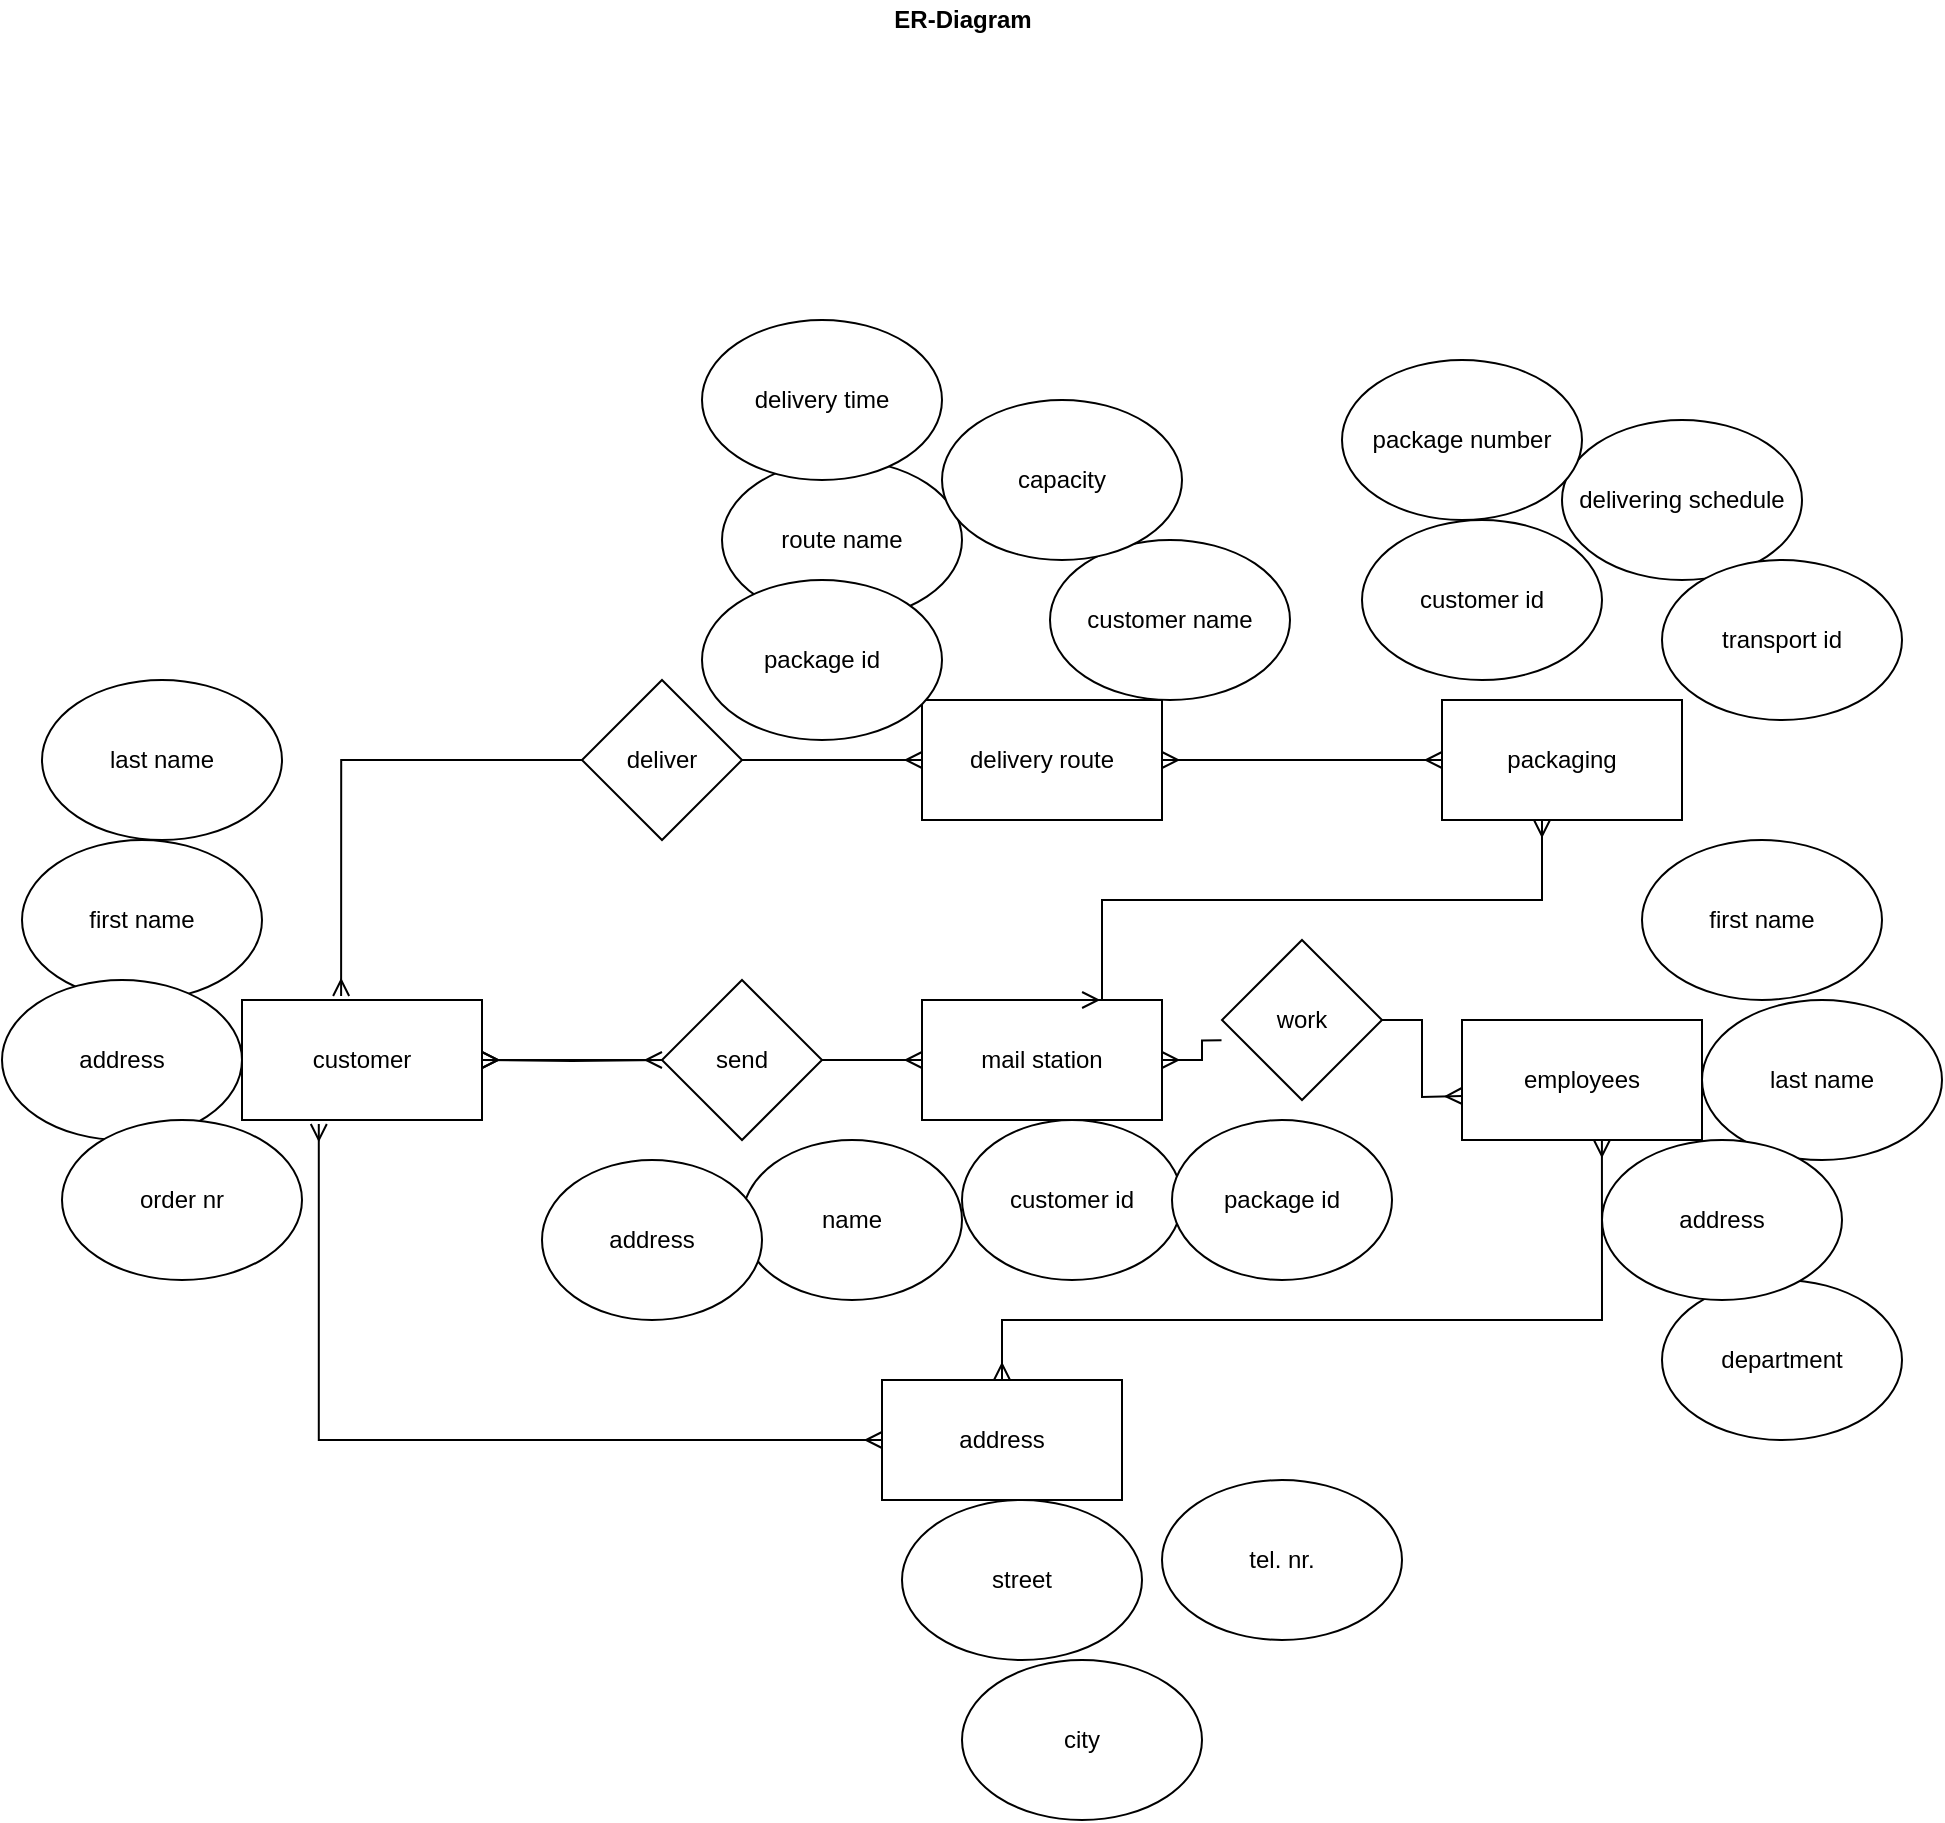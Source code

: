 <mxfile version="13.9.2" type="github" pages="3">
  <diagram id="hnk0GGWnFjxsSdoRdIvr" name="Page-1">
    <mxGraphModel dx="1865" dy="1717" grid="1" gridSize="10" guides="1" tooltips="1" connect="1" arrows="1" fold="1" page="1" pageScale="1" pageWidth="827" pageHeight="1169" math="0" shadow="0">
      <root>
        <mxCell id="0" />
        <mxCell id="1" parent="0" />
        <mxCell id="8ZY2IFjKFhMp_e0ys6mb-12" style="edgeStyle=orthogonalEdgeStyle;rounded=0;orthogonalLoop=1;jettySize=auto;html=1;startArrow=none;startFill=0;endArrow=ERmany;endFill=0;" parent="1" source="8ZY2IFjKFhMp_e0ys6mb-22" edge="1">
          <mxGeometry relative="1" as="geometry">
            <mxPoint x="620" y="-352" as="targetPoint" />
          </mxGeometry>
        </mxCell>
        <mxCell id="8ZY2IFjKFhMp_e0ys6mb-2" value="mail station" style="rounded=0;whiteSpace=wrap;html=1;" parent="1" vertex="1">
          <mxGeometry x="350" y="-400" width="120" height="60" as="geometry" />
        </mxCell>
        <mxCell id="8ZY2IFjKFhMp_e0ys6mb-15" style="edgeStyle=orthogonalEdgeStyle;rounded=0;orthogonalLoop=1;jettySize=auto;html=1;startArrow=ERmany;startFill=0;endArrow=ERmany;endFill=0;entryX=0.583;entryY=1;entryDx=0;entryDy=0;entryPerimeter=0;" parent="1" source="8ZY2IFjKFhMp_e0ys6mb-3" target="8ZY2IFjKFhMp_e0ys6mb-7" edge="1">
          <mxGeometry relative="1" as="geometry">
            <mxPoint x="680" y="-240" as="targetPoint" />
            <Array as="points">
              <mxPoint x="690" y="-240" />
            </Array>
          </mxGeometry>
        </mxCell>
        <mxCell id="8ZY2IFjKFhMp_e0ys6mb-16" style="edgeStyle=orthogonalEdgeStyle;rounded=0;orthogonalLoop=1;jettySize=auto;html=1;entryX=0.32;entryY=1.033;entryDx=0;entryDy=0;entryPerimeter=0;startArrow=ERmany;startFill=0;endArrow=ERmany;endFill=0;" parent="1" source="8ZY2IFjKFhMp_e0ys6mb-3" target="8ZY2IFjKFhMp_e0ys6mb-5" edge="1">
          <mxGeometry relative="1" as="geometry" />
        </mxCell>
        <mxCell id="8ZY2IFjKFhMp_e0ys6mb-3" value="address" style="rounded=0;whiteSpace=wrap;html=1;" parent="1" vertex="1">
          <mxGeometry x="330" y="-210" width="120" height="60" as="geometry" />
        </mxCell>
        <mxCell id="8ZY2IFjKFhMp_e0ys6mb-17" style="edgeStyle=orthogonalEdgeStyle;rounded=0;orthogonalLoop=1;jettySize=auto;html=1;entryX=1;entryY=0.5;entryDx=0;entryDy=0;startArrow=ERmany;startFill=0;endArrow=ERmany;endFill=0;" parent="1" source="8ZY2IFjKFhMp_e0ys6mb-4" target="8ZY2IFjKFhMp_e0ys6mb-6" edge="1">
          <mxGeometry relative="1" as="geometry" />
        </mxCell>
        <mxCell id="8ZY2IFjKFhMp_e0ys6mb-18" style="edgeStyle=orthogonalEdgeStyle;rounded=0;orthogonalLoop=1;jettySize=auto;html=1;startArrow=ERmany;startFill=0;endArrow=ERmany;endFill=0;entryX=0.667;entryY=0;entryDx=0;entryDy=0;entryPerimeter=0;" parent="1" source="8ZY2IFjKFhMp_e0ys6mb-4" target="8ZY2IFjKFhMp_e0ys6mb-2" edge="1">
          <mxGeometry relative="1" as="geometry">
            <mxPoint x="590" y="-410" as="targetPoint" />
            <Array as="points">
              <mxPoint x="660" y="-450" />
              <mxPoint x="440" y="-450" />
              <mxPoint x="440" y="-400" />
            </Array>
          </mxGeometry>
        </mxCell>
        <mxCell id="8ZY2IFjKFhMp_e0ys6mb-4" value="packaging" style="rounded=0;whiteSpace=wrap;html=1;" parent="1" vertex="1">
          <mxGeometry x="610" y="-550" width="120" height="60" as="geometry" />
        </mxCell>
        <mxCell id="8ZY2IFjKFhMp_e0ys6mb-9" style="edgeStyle=orthogonalEdgeStyle;rounded=0;orthogonalLoop=1;jettySize=auto;html=1;exitX=1;exitY=0.5;exitDx=0;exitDy=0;entryX=0;entryY=0.5;entryDx=0;entryDy=0;startArrow=none;startFill=0;endArrow=ERmany;endFill=0;" parent="1" source="8ZY2IFjKFhMp_e0ys6mb-19" target="8ZY2IFjKFhMp_e0ys6mb-2" edge="1">
          <mxGeometry relative="1" as="geometry" />
        </mxCell>
        <mxCell id="8ZY2IFjKFhMp_e0ys6mb-5" value="customer" style="rounded=0;whiteSpace=wrap;html=1;" parent="1" vertex="1">
          <mxGeometry x="10" y="-400" width="120" height="60" as="geometry" />
        </mxCell>
        <mxCell id="8ZY2IFjKFhMp_e0ys6mb-11" style="edgeStyle=orthogonalEdgeStyle;rounded=0;orthogonalLoop=1;jettySize=auto;html=1;entryX=0.413;entryY=-0.033;entryDx=0;entryDy=0;entryPerimeter=0;startArrow=ERmany;startFill=0;endArrow=ERmany;endFill=0;" parent="1" source="8ZY2IFjKFhMp_e0ys6mb-6" target="8ZY2IFjKFhMp_e0ys6mb-5" edge="1">
          <mxGeometry relative="1" as="geometry">
            <Array as="points">
              <mxPoint x="60" y="-520" />
            </Array>
          </mxGeometry>
        </mxCell>
        <mxCell id="8ZY2IFjKFhMp_e0ys6mb-6" value="delivery route" style="rounded=0;whiteSpace=wrap;html=1;" parent="1" vertex="1">
          <mxGeometry x="350" y="-550" width="120" height="60" as="geometry" />
        </mxCell>
        <mxCell id="8ZY2IFjKFhMp_e0ys6mb-7" value="employees" style="rounded=0;whiteSpace=wrap;html=1;" parent="1" vertex="1">
          <mxGeometry x="620" y="-390" width="120" height="60" as="geometry" />
        </mxCell>
        <mxCell id="bsbDy2MxF6c4dUeJ8BXN-24" value="" style="edgeStyle=orthogonalEdgeStyle;rounded=0;orthogonalLoop=1;jettySize=auto;html=1;startArrow=ERmany;startFill=0;endArrow=ERmany;endFill=0;" parent="1" source="8ZY2IFjKFhMp_e0ys6mb-19" target="8ZY2IFjKFhMp_e0ys6mb-5" edge="1">
          <mxGeometry relative="1" as="geometry" />
        </mxCell>
        <mxCell id="bsbDy2MxF6c4dUeJ8BXN-25" value="" style="edgeStyle=orthogonalEdgeStyle;rounded=0;orthogonalLoop=1;jettySize=auto;html=1;startFill=0;endArrow=none;endFill=0;" parent="1" target="8ZY2IFjKFhMp_e0ys6mb-5" edge="1">
          <mxGeometry relative="1" as="geometry">
            <mxPoint x="220" y="-370" as="sourcePoint" />
          </mxGeometry>
        </mxCell>
        <mxCell id="8ZY2IFjKFhMp_e0ys6mb-19" value="send" style="rhombus;whiteSpace=wrap;html=1;" parent="1" vertex="1">
          <mxGeometry x="220" y="-410" width="80" height="80" as="geometry" />
        </mxCell>
        <mxCell id="8ZY2IFjKFhMp_e0ys6mb-20" style="edgeStyle=orthogonalEdgeStyle;rounded=0;orthogonalLoop=1;jettySize=auto;html=1;exitX=1;exitY=0.5;exitDx=0;exitDy=0;entryX=0;entryY=0.5;entryDx=0;entryDy=0;startArrow=ERmany;startFill=0;endArrow=none;endFill=0;" parent="1" source="8ZY2IFjKFhMp_e0ys6mb-5" target="8ZY2IFjKFhMp_e0ys6mb-19" edge="1">
          <mxGeometry relative="1" as="geometry">
            <mxPoint x="130" y="-370" as="sourcePoint" />
            <mxPoint x="380" y="-370" as="targetPoint" />
          </mxGeometry>
        </mxCell>
        <mxCell id="8ZY2IFjKFhMp_e0ys6mb-21" value="deliver" style="rhombus;whiteSpace=wrap;html=1;" parent="1" vertex="1">
          <mxGeometry x="180" y="-560" width="80" height="80" as="geometry" />
        </mxCell>
        <mxCell id="8ZY2IFjKFhMp_e0ys6mb-22" value="work" style="rhombus;whiteSpace=wrap;html=1;" parent="1" vertex="1">
          <mxGeometry x="500" y="-430" width="80" height="80" as="geometry" />
        </mxCell>
        <mxCell id="8ZY2IFjKFhMp_e0ys6mb-23" style="edgeStyle=orthogonalEdgeStyle;rounded=0;orthogonalLoop=1;jettySize=auto;html=1;entryX=-0.003;entryY=0.627;entryDx=0;entryDy=0;entryPerimeter=0;startArrow=ERmany;startFill=0;endArrow=none;endFill=0;" parent="1" source="8ZY2IFjKFhMp_e0ys6mb-2" target="8ZY2IFjKFhMp_e0ys6mb-22" edge="1">
          <mxGeometry relative="1" as="geometry">
            <mxPoint x="470" y="-370" as="sourcePoint" />
            <mxPoint x="619.64" y="-352.38" as="targetPoint" />
          </mxGeometry>
        </mxCell>
        <mxCell id="8ZY2IFjKFhMp_e0ys6mb-24" value="route name" style="ellipse;whiteSpace=wrap;html=1;" parent="1" vertex="1">
          <mxGeometry x="250" y="-670" width="120" height="80" as="geometry" />
        </mxCell>
        <mxCell id="8ZY2IFjKFhMp_e0ys6mb-25" value="customer name" style="ellipse;whiteSpace=wrap;html=1;" parent="1" vertex="1">
          <mxGeometry x="414" y="-630" width="120" height="80" as="geometry" />
        </mxCell>
        <mxCell id="8ZY2IFjKFhMp_e0ys6mb-26" value="capacity" style="ellipse;whiteSpace=wrap;html=1;" parent="1" vertex="1">
          <mxGeometry x="360" y="-700" width="120" height="80" as="geometry" />
        </mxCell>
        <mxCell id="bsbDy2MxF6c4dUeJ8BXN-1" value="customer id" style="ellipse;whiteSpace=wrap;html=1;" parent="1" vertex="1">
          <mxGeometry x="570" y="-640" width="120" height="80" as="geometry" />
        </mxCell>
        <mxCell id="bsbDy2MxF6c4dUeJ8BXN-2" value="delivering schedule" style="ellipse;whiteSpace=wrap;html=1;" parent="1" vertex="1">
          <mxGeometry x="670" y="-690" width="120" height="80" as="geometry" />
        </mxCell>
        <mxCell id="bsbDy2MxF6c4dUeJ8BXN-3" value="package number" style="ellipse;whiteSpace=wrap;html=1;" parent="1" vertex="1">
          <mxGeometry x="560" y="-720" width="120" height="80" as="geometry" />
        </mxCell>
        <mxCell id="bsbDy2MxF6c4dUeJ8BXN-4" value="street" style="ellipse;whiteSpace=wrap;html=1;" parent="1" vertex="1">
          <mxGeometry x="340" y="-150" width="120" height="80" as="geometry" />
        </mxCell>
        <mxCell id="bsbDy2MxF6c4dUeJ8BXN-7" value="city" style="ellipse;whiteSpace=wrap;html=1;" parent="1" vertex="1">
          <mxGeometry x="370" y="-70" width="120" height="80" as="geometry" />
        </mxCell>
        <mxCell id="bsbDy2MxF6c4dUeJ8BXN-8" value="tel. nr." style="ellipse;whiteSpace=wrap;html=1;" parent="1" vertex="1">
          <mxGeometry x="470" y="-160" width="120" height="80" as="geometry" />
        </mxCell>
        <mxCell id="bsbDy2MxF6c4dUeJ8BXN-9" value="first name" style="ellipse;whiteSpace=wrap;html=1;" parent="1" vertex="1">
          <mxGeometry x="-100" y="-480" width="120" height="80" as="geometry" />
        </mxCell>
        <mxCell id="bsbDy2MxF6c4dUeJ8BXN-10" value="address" style="ellipse;whiteSpace=wrap;html=1;" parent="1" vertex="1">
          <mxGeometry x="-110" y="-410" width="120" height="80" as="geometry" />
        </mxCell>
        <mxCell id="bsbDy2MxF6c4dUeJ8BXN-11" value="order nr" style="ellipse;whiteSpace=wrap;html=1;" parent="1" vertex="1">
          <mxGeometry x="-80" y="-340" width="120" height="80" as="geometry" />
        </mxCell>
        <mxCell id="bsbDy2MxF6c4dUeJ8BXN-12" value="first name" style="ellipse;whiteSpace=wrap;html=1;" parent="1" vertex="1">
          <mxGeometry x="710" y="-480" width="120" height="80" as="geometry" />
        </mxCell>
        <mxCell id="bsbDy2MxF6c4dUeJ8BXN-13" value="last name" style="ellipse;whiteSpace=wrap;html=1;" parent="1" vertex="1">
          <mxGeometry x="740" y="-400" width="120" height="80" as="geometry" />
        </mxCell>
        <mxCell id="bsbDy2MxF6c4dUeJ8BXN-14" value="department" style="ellipse;whiteSpace=wrap;html=1;" parent="1" vertex="1">
          <mxGeometry x="720" y="-260" width="120" height="80" as="geometry" />
        </mxCell>
        <mxCell id="bsbDy2MxF6c4dUeJ8BXN-15" value="address" style="ellipse;whiteSpace=wrap;html=1;" parent="1" vertex="1">
          <mxGeometry x="690" y="-330" width="120" height="80" as="geometry" />
        </mxCell>
        <mxCell id="bsbDy2MxF6c4dUeJ8BXN-16" value="name" style="ellipse;whiteSpace=wrap;html=1;" parent="1" vertex="1">
          <mxGeometry x="260" y="-330" width="110" height="80" as="geometry" />
        </mxCell>
        <mxCell id="bsbDy2MxF6c4dUeJ8BXN-17" value="address" style="ellipse;whiteSpace=wrap;html=1;" parent="1" vertex="1">
          <mxGeometry x="160" y="-320" width="110" height="80" as="geometry" />
        </mxCell>
        <mxCell id="bsbDy2MxF6c4dUeJ8BXN-18" value="customer id" style="ellipse;whiteSpace=wrap;html=1;" parent="1" vertex="1">
          <mxGeometry x="370" y="-340" width="110" height="80" as="geometry" />
        </mxCell>
        <mxCell id="bsbDy2MxF6c4dUeJ8BXN-19" value="package id" style="ellipse;whiteSpace=wrap;html=1;" parent="1" vertex="1">
          <mxGeometry x="475" y="-340" width="110" height="80" as="geometry" />
        </mxCell>
        <mxCell id="bsbDy2MxF6c4dUeJ8BXN-20" value="package id" style="ellipse;whiteSpace=wrap;html=1;" parent="1" vertex="1">
          <mxGeometry x="240" y="-610" width="120" height="80" as="geometry" />
        </mxCell>
        <mxCell id="bsbDy2MxF6c4dUeJ8BXN-21" value="delivery time" style="ellipse;whiteSpace=wrap;html=1;" parent="1" vertex="1">
          <mxGeometry x="240" y="-740" width="120" height="80" as="geometry" />
        </mxCell>
        <mxCell id="bsbDy2MxF6c4dUeJ8BXN-22" value="last name" style="ellipse;whiteSpace=wrap;html=1;" parent="1" vertex="1">
          <mxGeometry x="-90" y="-560" width="120" height="80" as="geometry" />
        </mxCell>
        <mxCell id="bsbDy2MxF6c4dUeJ8BXN-23" value="transport id" style="ellipse;whiteSpace=wrap;html=1;" parent="1" vertex="1">
          <mxGeometry x="720" y="-620" width="120" height="80" as="geometry" />
        </mxCell>
        <mxCell id="by-STR8Zz70z8fE5X3gj-1" value="&lt;b&gt;ER-Diagram&lt;/b&gt;" style="text;html=1;align=center;verticalAlign=middle;resizable=0;points=[];autosize=1;" parent="1" vertex="1">
          <mxGeometry x="330" y="-900" width="80" height="20" as="geometry" />
        </mxCell>
      </root>
    </mxGraphModel>
  </diagram>
  <diagram id="Oa4SpMIAOaJcCR6CmX-8" name="Page-2">
    <mxGraphModel dx="1038" dy="548" grid="1" gridSize="10" guides="1" tooltips="1" connect="1" arrows="1" fold="1" page="1" pageScale="1" pageWidth="827" pageHeight="1169" math="0" shadow="0">
      <root>
        <mxCell id="JO5ajSMM-dHssCaJp00G-0" />
        <mxCell id="JO5ajSMM-dHssCaJp00G-1" parent="JO5ajSMM-dHssCaJp00G-0" />
        <mxCell id="dTjT5EwLh-puFRtbz3j6-0" value="Delivering Route" style="swimlane;fontStyle=1;align=center;verticalAlign=top;childLayout=stackLayout;horizontal=1;startSize=26;horizontalStack=0;resizeParent=1;resizeParentMax=0;resizeLast=0;collapsible=1;marginBottom=0;" parent="JO5ajSMM-dHssCaJp00G-1" vertex="1">
          <mxGeometry x="150" y="90" width="160" height="168" as="geometry" />
        </mxCell>
        <mxCell id="dTjT5EwLh-puFRtbz3j6-1" value="+ delivering route_id" style="text;strokeColor=none;fillColor=none;align=left;verticalAlign=top;spacingLeft=4;spacingRight=4;overflow=hidden;rotatable=0;points=[[0,0.5],[1,0.5]];portConstraint=eastwest;" parent="dTjT5EwLh-puFRtbz3j6-0" vertex="1">
          <mxGeometry y="26" width="160" height="26" as="geometry" />
        </mxCell>
        <mxCell id="dTjT5EwLh-puFRtbz3j6-2" value="" style="line;strokeWidth=1;fillColor=none;align=left;verticalAlign=middle;spacingTop=-1;spacingLeft=3;spacingRight=3;rotatable=0;labelPosition=right;points=[];portConstraint=eastwest;" parent="dTjT5EwLh-puFRtbz3j6-0" vertex="1">
          <mxGeometry y="52" width="160" height="8" as="geometry" />
        </mxCell>
        <mxCell id="dTjT5EwLh-puFRtbz3j6-3" value="+ fk_package_id" style="text;strokeColor=none;fillColor=none;align=left;verticalAlign=top;spacingLeft=4;spacingRight=4;overflow=hidden;rotatable=0;points=[[0,0.5],[1,0.5]];portConstraint=eastwest;" parent="dTjT5EwLh-puFRtbz3j6-0" vertex="1">
          <mxGeometry y="60" width="160" height="30" as="geometry" />
        </mxCell>
        <mxCell id="V1bVW4BX6zocVQ5-wDzy-0" value="+ route name" style="text;strokeColor=none;fillColor=none;align=left;verticalAlign=top;spacingLeft=4;spacingRight=4;overflow=hidden;rotatable=0;points=[[0,0.5],[1,0.5]];portConstraint=eastwest;" vertex="1" parent="dTjT5EwLh-puFRtbz3j6-0">
          <mxGeometry y="90" width="160" height="26" as="geometry" />
        </mxCell>
        <mxCell id="V1bVW4BX6zocVQ5-wDzy-1" value="+ capacity" style="text;strokeColor=none;fillColor=none;align=left;verticalAlign=top;spacingLeft=4;spacingRight=4;overflow=hidden;rotatable=0;points=[[0,0.5],[1,0.5]];portConstraint=eastwest;" vertex="1" parent="dTjT5EwLh-puFRtbz3j6-0">
          <mxGeometry y="116" width="160" height="26" as="geometry" />
        </mxCell>
        <mxCell id="bMnSO-3EK2dQn2kBs7W8-0" value="+fk_customer_id" style="text;strokeColor=none;fillColor=none;align=left;verticalAlign=top;spacingLeft=4;spacingRight=4;overflow=hidden;rotatable=0;points=[[0,0.5],[1,0.5]];portConstraint=eastwest;" vertex="1" parent="dTjT5EwLh-puFRtbz3j6-0">
          <mxGeometry y="142" width="160" height="26" as="geometry" />
        </mxCell>
        <mxCell id="dTjT5EwLh-puFRtbz3j6-4" value="Emplyees" style="swimlane;fontStyle=1;align=center;verticalAlign=top;childLayout=stackLayout;horizontal=1;startSize=26;horizontalStack=0;resizeParent=1;resizeParentMax=0;resizeLast=0;collapsible=1;marginBottom=0;" parent="JO5ajSMM-dHssCaJp00G-1" vertex="1">
          <mxGeometry x="620" y="380" width="160" height="164" as="geometry" />
        </mxCell>
        <mxCell id="dTjT5EwLh-puFRtbz3j6-5" value="+ employee_id" style="text;strokeColor=none;fillColor=none;align=left;verticalAlign=top;spacingLeft=4;spacingRight=4;overflow=hidden;rotatable=0;points=[[0,0.5],[1,0.5]];portConstraint=eastwest;" parent="dTjT5EwLh-puFRtbz3j6-4" vertex="1">
          <mxGeometry y="26" width="160" height="26" as="geometry" />
        </mxCell>
        <mxCell id="dTjT5EwLh-puFRtbz3j6-6" value="" style="line;strokeWidth=1;fillColor=none;align=left;verticalAlign=middle;spacingTop=-1;spacingLeft=3;spacingRight=3;rotatable=0;labelPosition=right;points=[];portConstraint=eastwest;" parent="dTjT5EwLh-puFRtbz3j6-4" vertex="1">
          <mxGeometry y="52" width="160" height="8" as="geometry" />
        </mxCell>
        <mxCell id="dTjT5EwLh-puFRtbz3j6-7" value="+ first name" style="text;strokeColor=none;fillColor=none;align=left;verticalAlign=top;spacingLeft=4;spacingRight=4;overflow=hidden;rotatable=0;points=[[0,0.5],[1,0.5]];portConstraint=eastwest;" parent="dTjT5EwLh-puFRtbz3j6-4" vertex="1">
          <mxGeometry y="60" width="160" height="26" as="geometry" />
        </mxCell>
        <mxCell id="_HQiAtw4bZrdColBVZfd-0" value="+ last name" style="text;strokeColor=none;fillColor=none;align=left;verticalAlign=top;spacingLeft=4;spacingRight=4;overflow=hidden;rotatable=0;points=[[0,0.5],[1,0.5]];portConstraint=eastwest;" vertex="1" parent="dTjT5EwLh-puFRtbz3j6-4">
          <mxGeometry y="86" width="160" height="26" as="geometry" />
        </mxCell>
        <mxCell id="_HQiAtw4bZrdColBVZfd-1" value="+ address" style="text;strokeColor=none;fillColor=none;align=left;verticalAlign=top;spacingLeft=4;spacingRight=4;overflow=hidden;rotatable=0;points=[[0,0.5],[1,0.5]];portConstraint=eastwest;" vertex="1" parent="dTjT5EwLh-puFRtbz3j6-4">
          <mxGeometry y="112" width="160" height="26" as="geometry" />
        </mxCell>
        <mxCell id="_HQiAtw4bZrdColBVZfd-2" value="+ department" style="text;strokeColor=none;fillColor=none;align=left;verticalAlign=top;spacingLeft=4;spacingRight=4;overflow=hidden;rotatable=0;points=[[0,0.5],[1,0.5]];portConstraint=eastwest;" vertex="1" parent="dTjT5EwLh-puFRtbz3j6-4">
          <mxGeometry y="138" width="160" height="26" as="geometry" />
        </mxCell>
        <mxCell id="dTjT5EwLh-puFRtbz3j6-8" value="Mail Station" style="swimlane;fontStyle=1;align=center;verticalAlign=top;childLayout=stackLayout;horizontal=1;startSize=26;horizontalStack=0;resizeParent=1;resizeParentMax=0;resizeLast=0;collapsible=1;marginBottom=0;" parent="JO5ajSMM-dHssCaJp00G-1" vertex="1">
          <mxGeometry x="320" y="220" width="160" height="138" as="geometry" />
        </mxCell>
        <mxCell id="dTjT5EwLh-puFRtbz3j6-9" value="+ mail station_id" style="text;strokeColor=none;fillColor=none;align=left;verticalAlign=top;spacingLeft=4;spacingRight=4;overflow=hidden;rotatable=0;points=[[0,0.5],[1,0.5]];portConstraint=eastwest;" parent="dTjT5EwLh-puFRtbz3j6-8" vertex="1">
          <mxGeometry y="26" width="160" height="26" as="geometry" />
        </mxCell>
        <mxCell id="dTjT5EwLh-puFRtbz3j6-10" value="" style="line;strokeWidth=1;fillColor=none;align=left;verticalAlign=middle;spacingTop=-1;spacingLeft=3;spacingRight=3;rotatable=0;labelPosition=right;points=[];portConstraint=eastwest;" parent="dTjT5EwLh-puFRtbz3j6-8" vertex="1">
          <mxGeometry y="52" width="160" height="8" as="geometry" />
        </mxCell>
        <mxCell id="dTjT5EwLh-puFRtbz3j6-11" value="+ fk_address" style="text;strokeColor=none;fillColor=none;align=left;verticalAlign=top;spacingLeft=4;spacingRight=4;overflow=hidden;rotatable=0;points=[[0,0.5],[1,0.5]];portConstraint=eastwest;" parent="dTjT5EwLh-puFRtbz3j6-8" vertex="1">
          <mxGeometry y="60" width="160" height="26" as="geometry" />
        </mxCell>
        <mxCell id="cE_CaxFiZiadnvDJP7Hq-10" value="+ fk_customer_id" style="text;align=left;verticalAlign=top;spacingLeft=4;spacingRight=4;overflow=hidden;rotatable=0;points=[[0,0.5],[1,0.5]];portConstraint=eastwest;" vertex="1" parent="dTjT5EwLh-puFRtbz3j6-8">
          <mxGeometry y="86" width="160" height="26" as="geometry" />
        </mxCell>
        <mxCell id="o8d5DoNJli5vKTTFLMnQ-0" value="+ fk_package__id" style="text;align=left;verticalAlign=top;spacingLeft=4;spacingRight=4;overflow=hidden;rotatable=0;points=[[0,0.5],[1,0.5]];portConstraint=eastwest;" vertex="1" parent="dTjT5EwLh-puFRtbz3j6-8">
          <mxGeometry y="112" width="160" height="26" as="geometry" />
        </mxCell>
        <mxCell id="dTjT5EwLh-puFRtbz3j6-12" value="Customer" style="swimlane;fontStyle=1;align=center;verticalAlign=top;childLayout=stackLayout;horizontal=1;startSize=26;horizontalStack=0;resizeParent=1;resizeParentMax=0;resizeLast=0;collapsible=1;marginBottom=0;" parent="JO5ajSMM-dHssCaJp00G-1" vertex="1">
          <mxGeometry x="20" y="280" width="160" height="180" as="geometry" />
        </mxCell>
        <mxCell id="dTjT5EwLh-puFRtbz3j6-13" value="+customer_id" style="text;strokeColor=none;fillColor=none;align=left;verticalAlign=top;spacingLeft=4;spacingRight=4;overflow=hidden;rotatable=0;points=[[0,0.5],[1,0.5]];portConstraint=eastwest;" parent="dTjT5EwLh-puFRtbz3j6-12" vertex="1">
          <mxGeometry y="26" width="160" height="26" as="geometry" />
        </mxCell>
        <mxCell id="dTjT5EwLh-puFRtbz3j6-14" value="" style="line;strokeWidth=1;fillColor=none;align=left;verticalAlign=middle;spacingTop=-1;spacingLeft=3;spacingRight=3;rotatable=0;labelPosition=right;points=[];portConstraint=eastwest;" parent="dTjT5EwLh-puFRtbz3j6-12" vertex="1">
          <mxGeometry y="52" width="160" height="8" as="geometry" />
        </mxCell>
        <mxCell id="cE_CaxFiZiadnvDJP7Hq-11" value="+ first name" style="text;strokeColor=none;fillColor=none;align=left;verticalAlign=top;spacingLeft=4;spacingRight=4;overflow=hidden;rotatable=0;points=[[0,0.5],[1,0.5]];portConstraint=eastwest;" vertex="1" parent="dTjT5EwLh-puFRtbz3j6-12">
          <mxGeometry y="60" width="160" height="30" as="geometry" />
        </mxCell>
        <mxCell id="cE_CaxFiZiadnvDJP7Hq-12" value="+ last name" style="text;strokeColor=none;fillColor=none;align=left;verticalAlign=top;spacingLeft=4;spacingRight=4;overflow=hidden;rotatable=0;points=[[0,0.5],[1,0.5]];portConstraint=eastwest;" vertex="1" parent="dTjT5EwLh-puFRtbz3j6-12">
          <mxGeometry y="90" width="160" height="30" as="geometry" />
        </mxCell>
        <mxCell id="cE_CaxFiZiadnvDJP7Hq-13" value="+ fk_address" style="text;strokeColor=none;fillColor=none;align=left;verticalAlign=top;spacingLeft=4;spacingRight=4;overflow=hidden;rotatable=0;points=[[0,0.5],[1,0.5]];portConstraint=eastwest;" vertex="1" parent="dTjT5EwLh-puFRtbz3j6-12">
          <mxGeometry y="120" width="160" height="30" as="geometry" />
        </mxCell>
        <mxCell id="noj-ZBapnDG1__Cq-duX-0" value="+ order nr" style="text;strokeColor=none;fillColor=none;align=left;verticalAlign=top;spacingLeft=4;spacingRight=4;overflow=hidden;rotatable=0;points=[[0,0.5],[1,0.5]];portConstraint=eastwest;" vertex="1" parent="dTjT5EwLh-puFRtbz3j6-12">
          <mxGeometry y="150" width="160" height="30" as="geometry" />
        </mxCell>
        <mxCell id="dTjT5EwLh-puFRtbz3j6-16" value="Address" style="swimlane;fontStyle=1;align=center;verticalAlign=top;childLayout=stackLayout;horizontal=1;startSize=26;horizontalStack=0;resizeParent=1;resizeParentMax=0;resizeLast=0;collapsible=1;marginBottom=0;" parent="JO5ajSMM-dHssCaJp00G-1" vertex="1">
          <mxGeometry x="320" y="410" width="160" height="138" as="geometry" />
        </mxCell>
        <mxCell id="dTjT5EwLh-puFRtbz3j6-17" value="+ address_id" style="text;strokeColor=none;fillColor=none;align=left;verticalAlign=top;spacingLeft=4;spacingRight=4;overflow=hidden;rotatable=0;points=[[0,0.5],[1,0.5]];portConstraint=eastwest;" parent="dTjT5EwLh-puFRtbz3j6-16" vertex="1">
          <mxGeometry y="26" width="160" height="26" as="geometry" />
        </mxCell>
        <mxCell id="dTjT5EwLh-puFRtbz3j6-18" value="" style="line;strokeWidth=1;fillColor=none;align=left;verticalAlign=middle;spacingTop=-1;spacingLeft=3;spacingRight=3;rotatable=0;labelPosition=right;points=[];portConstraint=eastwest;" parent="dTjT5EwLh-puFRtbz3j6-16" vertex="1">
          <mxGeometry y="52" width="160" height="8" as="geometry" />
        </mxCell>
        <mxCell id="dTjT5EwLh-puFRtbz3j6-19" value="+ street" style="text;strokeColor=none;fillColor=none;align=left;verticalAlign=top;spacingLeft=4;spacingRight=4;overflow=hidden;rotatable=0;points=[[0,0.5],[1,0.5]];portConstraint=eastwest;" parent="dTjT5EwLh-puFRtbz3j6-16" vertex="1">
          <mxGeometry y="60" width="160" height="26" as="geometry" />
        </mxCell>
        <mxCell id="noj-ZBapnDG1__Cq-duX-1" value="+ city" style="text;strokeColor=none;fillColor=none;align=left;verticalAlign=top;spacingLeft=4;spacingRight=4;overflow=hidden;rotatable=0;points=[[0,0.5],[1,0.5]];portConstraint=eastwest;" vertex="1" parent="dTjT5EwLh-puFRtbz3j6-16">
          <mxGeometry y="86" width="160" height="26" as="geometry" />
        </mxCell>
        <mxCell id="noj-ZBapnDG1__Cq-duX-2" value="+ tel.nr" style="text;strokeColor=none;fillColor=none;align=left;verticalAlign=top;spacingLeft=4;spacingRight=4;overflow=hidden;rotatable=0;points=[[0,0.5],[1,0.5]];portConstraint=eastwest;" vertex="1" parent="dTjT5EwLh-puFRtbz3j6-16">
          <mxGeometry y="112" width="160" height="26" as="geometry" />
        </mxCell>
        <mxCell id="dTjT5EwLh-puFRtbz3j6-20" value="Package" style="swimlane;fontStyle=1;align=center;verticalAlign=top;childLayout=stackLayout;horizontal=1;startSize=26;horizontalStack=0;resizeParent=1;resizeParentMax=0;resizeLast=0;collapsible=1;marginBottom=0;" parent="JO5ajSMM-dHssCaJp00G-1" vertex="1">
          <mxGeometry x="630" y="90" width="160" height="164" as="geometry" />
        </mxCell>
        <mxCell id="dTjT5EwLh-puFRtbz3j6-21" value="+ package_id" style="text;strokeColor=none;fillColor=none;align=left;verticalAlign=top;spacingLeft=4;spacingRight=4;overflow=hidden;rotatable=0;points=[[0,0.5],[1,0.5]];portConstraint=eastwest;" parent="dTjT5EwLh-puFRtbz3j6-20" vertex="1">
          <mxGeometry y="26" width="160" height="26" as="geometry" />
        </mxCell>
        <mxCell id="dTjT5EwLh-puFRtbz3j6-22" value="" style="line;strokeWidth=1;fillColor=none;align=left;verticalAlign=middle;spacingTop=-1;spacingLeft=3;spacingRight=3;rotatable=0;labelPosition=right;points=[];portConstraint=eastwest;" parent="dTjT5EwLh-puFRtbz3j6-20" vertex="1">
          <mxGeometry y="52" width="160" height="8" as="geometry" />
        </mxCell>
        <mxCell id="dTjT5EwLh-puFRtbz3j6-23" value="+ delivering schedule" style="text;strokeColor=none;fillColor=none;align=left;verticalAlign=top;spacingLeft=4;spacingRight=4;overflow=hidden;rotatable=0;points=[[0,0.5],[1,0.5]];portConstraint=eastwest;" parent="dTjT5EwLh-puFRtbz3j6-20" vertex="1">
          <mxGeometry y="60" width="160" height="26" as="geometry" />
        </mxCell>
        <mxCell id="1p9i1ewbr0590ArV8Eti-0" value="+ customer_id" style="text;strokeColor=none;fillColor=none;align=left;verticalAlign=top;spacingLeft=4;spacingRight=4;overflow=hidden;rotatable=0;points=[[0,0.5],[1,0.5]];portConstraint=eastwest;" vertex="1" parent="dTjT5EwLh-puFRtbz3j6-20">
          <mxGeometry y="86" width="160" height="26" as="geometry" />
        </mxCell>
        <mxCell id="1p9i1ewbr0590ArV8Eti-1" value="+ method(type): type" style="text;strokeColor=none;fillColor=none;align=left;verticalAlign=top;spacingLeft=4;spacingRight=4;overflow=hidden;rotatable=0;points=[[0,0.5],[1,0.5]];portConstraint=eastwest;" vertex="1" parent="dTjT5EwLh-puFRtbz3j6-20">
          <mxGeometry y="112" width="160" height="26" as="geometry" />
        </mxCell>
        <mxCell id="Yk7roJaId9ygR1UFBBuD-0" value="+ fk_mail station_id" style="text;strokeColor=none;fillColor=none;align=left;verticalAlign=top;spacingLeft=4;spacingRight=4;overflow=hidden;rotatable=0;points=[[0,0.5],[1,0.5]];portConstraint=eastwest;" vertex="1" parent="dTjT5EwLh-puFRtbz3j6-20">
          <mxGeometry y="138" width="160" height="26" as="geometry" />
        </mxCell>
        <mxCell id="G6izfFBVWHGUECnGd3fe-0" value="&lt;b&gt;Class Diagram&lt;/b&gt;" style="text;html=1;align=center;verticalAlign=middle;resizable=0;points=[];autosize=1;" vertex="1" parent="JO5ajSMM-dHssCaJp00G-1">
          <mxGeometry x="360" y="30" width="100" height="20" as="geometry" />
        </mxCell>
      </root>
    </mxGraphModel>
  </diagram>
  <diagram id="9BDImDQejYHgkIHmsRg5" name="Page-3">
    <mxGraphModel dx="1038" dy="548" grid="1" gridSize="10" guides="1" tooltips="1" connect="1" arrows="1" fold="1" page="1" pageScale="1" pageWidth="827" pageHeight="1169" math="0" shadow="0">
      <root>
        <mxCell id="fS5O7LezyGkhe76QsvaD-0" />
        <mxCell id="fS5O7LezyGkhe76QsvaD-1" parent="fS5O7LezyGkhe76QsvaD-0" />
        <mxCell id="F3nd0EKoZzZpbIEqMixR-0" value="Delivering Route" style="swimlane;fontStyle=1;align=center;verticalAlign=top;childLayout=stackLayout;horizontal=1;startSize=26;horizontalStack=0;resizeParent=1;resizeParentMax=0;resizeLast=0;collapsible=1;marginBottom=0;" vertex="1" parent="fS5O7LezyGkhe76QsvaD-1">
          <mxGeometry x="560" y="180" width="160" height="168" as="geometry" />
        </mxCell>
        <mxCell id="F3nd0EKoZzZpbIEqMixR-1" value="+ delivering route_id" style="text;strokeColor=none;fillColor=none;align=left;verticalAlign=top;spacingLeft=4;spacingRight=4;overflow=hidden;rotatable=0;points=[[0,0.5],[1,0.5]];portConstraint=eastwest;" vertex="1" parent="F3nd0EKoZzZpbIEqMixR-0">
          <mxGeometry y="26" width="160" height="26" as="geometry" />
        </mxCell>
        <mxCell id="F3nd0EKoZzZpbIEqMixR-2" value="" style="line;strokeWidth=1;fillColor=none;align=left;verticalAlign=middle;spacingTop=-1;spacingLeft=3;spacingRight=3;rotatable=0;labelPosition=right;points=[];portConstraint=eastwest;" vertex="1" parent="F3nd0EKoZzZpbIEqMixR-0">
          <mxGeometry y="52" width="160" height="8" as="geometry" />
        </mxCell>
        <mxCell id="F3nd0EKoZzZpbIEqMixR-3" value="+ fk_package_id" style="text;strokeColor=none;fillColor=none;align=left;verticalAlign=top;spacingLeft=4;spacingRight=4;overflow=hidden;rotatable=0;points=[[0,0.5],[1,0.5]];portConstraint=eastwest;" vertex="1" parent="F3nd0EKoZzZpbIEqMixR-0">
          <mxGeometry y="60" width="160" height="30" as="geometry" />
        </mxCell>
        <mxCell id="F3nd0EKoZzZpbIEqMixR-4" value="+ route name" style="text;strokeColor=none;fillColor=none;align=left;verticalAlign=top;spacingLeft=4;spacingRight=4;overflow=hidden;rotatable=0;points=[[0,0.5],[1,0.5]];portConstraint=eastwest;" vertex="1" parent="F3nd0EKoZzZpbIEqMixR-0">
          <mxGeometry y="90" width="160" height="26" as="geometry" />
        </mxCell>
        <mxCell id="F3nd0EKoZzZpbIEqMixR-5" value="+ capacity" style="text;strokeColor=none;fillColor=none;align=left;verticalAlign=top;spacingLeft=4;spacingRight=4;overflow=hidden;rotatable=0;points=[[0,0.5],[1,0.5]];portConstraint=eastwest;" vertex="1" parent="F3nd0EKoZzZpbIEqMixR-0">
          <mxGeometry y="116" width="160" height="26" as="geometry" />
        </mxCell>
        <mxCell id="F3nd0EKoZzZpbIEqMixR-6" value="+fk_customer_id" style="text;strokeColor=none;fillColor=none;align=left;verticalAlign=top;spacingLeft=4;spacingRight=4;overflow=hidden;rotatable=0;points=[[0,0.5],[1,0.5]];portConstraint=eastwest;" vertex="1" parent="F3nd0EKoZzZpbIEqMixR-0">
          <mxGeometry y="142" width="160" height="26" as="geometry" />
        </mxCell>
        <mxCell id="F3nd0EKoZzZpbIEqMixR-41" style="edgeStyle=orthogonalEdgeStyle;rounded=0;orthogonalLoop=1;jettySize=auto;html=1;entryX=1;entryY=0.846;entryDx=0;entryDy=0;entryPerimeter=0;startArrow=none;startFill=0;endArrow=none;endFill=0;" edge="1" parent="fS5O7LezyGkhe76QsvaD-1" source="F3nd0EKoZzZpbIEqMixR-7" target="F3nd0EKoZzZpbIEqMixR-30">
          <mxGeometry relative="1" as="geometry" />
        </mxCell>
        <mxCell id="F3nd0EKoZzZpbIEqMixR-47" style="edgeStyle=orthogonalEdgeStyle;rounded=0;orthogonalLoop=1;jettySize=auto;html=1;entryX=1.003;entryY=-0.115;entryDx=0;entryDy=0;entryPerimeter=0;startFill=0;endArrow=none;endFill=0;" edge="1" parent="fS5O7LezyGkhe76QsvaD-1" source="F3nd0EKoZzZpbIEqMixR-7" target="F3nd0EKoZzZpbIEqMixR-18">
          <mxGeometry relative="1" as="geometry" />
        </mxCell>
        <mxCell id="F3nd0EKoZzZpbIEqMixR-7" value="Emplyees" style="swimlane;fontStyle=1;align=center;verticalAlign=top;childLayout=stackLayout;horizontal=1;startSize=26;horizontalStack=0;resizeParent=1;resizeParentMax=0;resizeLast=0;collapsible=1;marginBottom=0;" vertex="1" parent="fS5O7LezyGkhe76QsvaD-1">
          <mxGeometry x="1020" y="550" width="160" height="164" as="geometry" />
        </mxCell>
        <mxCell id="F3nd0EKoZzZpbIEqMixR-8" value="+ employee_id" style="text;strokeColor=none;fillColor=none;align=left;verticalAlign=top;spacingLeft=4;spacingRight=4;overflow=hidden;rotatable=0;points=[[0,0.5],[1,0.5]];portConstraint=eastwest;" vertex="1" parent="F3nd0EKoZzZpbIEqMixR-7">
          <mxGeometry y="26" width="160" height="26" as="geometry" />
        </mxCell>
        <mxCell id="F3nd0EKoZzZpbIEqMixR-9" value="" style="line;strokeWidth=1;fillColor=none;align=left;verticalAlign=middle;spacingTop=-1;spacingLeft=3;spacingRight=3;rotatable=0;labelPosition=right;points=[];portConstraint=eastwest;" vertex="1" parent="F3nd0EKoZzZpbIEqMixR-7">
          <mxGeometry y="52" width="160" height="8" as="geometry" />
        </mxCell>
        <mxCell id="F3nd0EKoZzZpbIEqMixR-10" value="+ first name" style="text;strokeColor=none;fillColor=none;align=left;verticalAlign=top;spacingLeft=4;spacingRight=4;overflow=hidden;rotatable=0;points=[[0,0.5],[1,0.5]];portConstraint=eastwest;" vertex="1" parent="F3nd0EKoZzZpbIEqMixR-7">
          <mxGeometry y="60" width="160" height="26" as="geometry" />
        </mxCell>
        <mxCell id="F3nd0EKoZzZpbIEqMixR-11" value="+ last name" style="text;strokeColor=none;fillColor=none;align=left;verticalAlign=top;spacingLeft=4;spacingRight=4;overflow=hidden;rotatable=0;points=[[0,0.5],[1,0.5]];portConstraint=eastwest;" vertex="1" parent="F3nd0EKoZzZpbIEqMixR-7">
          <mxGeometry y="86" width="160" height="26" as="geometry" />
        </mxCell>
        <mxCell id="F3nd0EKoZzZpbIEqMixR-12" value="+ fk_address" style="text;strokeColor=none;fillColor=none;align=left;verticalAlign=top;spacingLeft=4;spacingRight=4;overflow=hidden;rotatable=0;points=[[0,0.5],[1,0.5]];portConstraint=eastwest;" vertex="1" parent="F3nd0EKoZzZpbIEqMixR-7">
          <mxGeometry y="112" width="160" height="26" as="geometry" />
        </mxCell>
        <mxCell id="F3nd0EKoZzZpbIEqMixR-13" value="+ department" style="text;strokeColor=none;fillColor=none;align=left;verticalAlign=top;spacingLeft=4;spacingRight=4;overflow=hidden;rotatable=0;points=[[0,0.5],[1,0.5]];portConstraint=eastwest;" vertex="1" parent="F3nd0EKoZzZpbIEqMixR-7">
          <mxGeometry y="138" width="160" height="26" as="geometry" />
        </mxCell>
        <mxCell id="F3nd0EKoZzZpbIEqMixR-46" style="edgeStyle=orthogonalEdgeStyle;rounded=0;orthogonalLoop=1;jettySize=auto;html=1;startFill=0;endArrow=none;endFill=0;" edge="1" parent="fS5O7LezyGkhe76QsvaD-1" source="F3nd0EKoZzZpbIEqMixR-14" target="F3nd0EKoZzZpbIEqMixR-39">
          <mxGeometry relative="1" as="geometry" />
        </mxCell>
        <mxCell id="F3nd0EKoZzZpbIEqMixR-14" value="Mail Station" style="swimlane;fontStyle=1;align=center;verticalAlign=top;childLayout=stackLayout;horizontal=1;startSize=26;horizontalStack=0;resizeParent=1;resizeParentMax=0;resizeLast=0;collapsible=1;marginBottom=0;" vertex="1" parent="fS5O7LezyGkhe76QsvaD-1">
          <mxGeometry x="800" y="348" width="160" height="138" as="geometry" />
        </mxCell>
        <mxCell id="F3nd0EKoZzZpbIEqMixR-15" value="+ mail station_id" style="text;strokeColor=none;fillColor=none;align=left;verticalAlign=top;spacingLeft=4;spacingRight=4;overflow=hidden;rotatable=0;points=[[0,0.5],[1,0.5]];portConstraint=eastwest;" vertex="1" parent="F3nd0EKoZzZpbIEqMixR-14">
          <mxGeometry y="26" width="160" height="26" as="geometry" />
        </mxCell>
        <mxCell id="F3nd0EKoZzZpbIEqMixR-16" value="" style="line;strokeWidth=1;fillColor=none;align=left;verticalAlign=middle;spacingTop=-1;spacingLeft=3;spacingRight=3;rotatable=0;labelPosition=right;points=[];portConstraint=eastwest;" vertex="1" parent="F3nd0EKoZzZpbIEqMixR-14">
          <mxGeometry y="52" width="160" height="8" as="geometry" />
        </mxCell>
        <mxCell id="F3nd0EKoZzZpbIEqMixR-17" value="+ fk_address" style="text;strokeColor=none;fillColor=none;align=left;verticalAlign=top;spacingLeft=4;spacingRight=4;overflow=hidden;rotatable=0;points=[[0,0.5],[1,0.5]];portConstraint=eastwest;" vertex="1" parent="F3nd0EKoZzZpbIEqMixR-14">
          <mxGeometry y="60" width="160" height="26" as="geometry" />
        </mxCell>
        <mxCell id="F3nd0EKoZzZpbIEqMixR-18" value="+ fk_customer_id" style="text;align=left;verticalAlign=top;spacingLeft=4;spacingRight=4;overflow=hidden;rotatable=0;points=[[0,0.5],[1,0.5]];portConstraint=eastwest;" vertex="1" parent="F3nd0EKoZzZpbIEqMixR-14">
          <mxGeometry y="86" width="160" height="26" as="geometry" />
        </mxCell>
        <mxCell id="F3nd0EKoZzZpbIEqMixR-19" value="+ fk_package__id" style="text;align=left;verticalAlign=top;spacingLeft=4;spacingRight=4;overflow=hidden;rotatable=0;points=[[0,0.5],[1,0.5]];portConstraint=eastwest;" vertex="1" parent="F3nd0EKoZzZpbIEqMixR-14">
          <mxGeometry y="112" width="160" height="26" as="geometry" />
        </mxCell>
        <mxCell id="F3nd0EKoZzZpbIEqMixR-43" style="edgeStyle=orthogonalEdgeStyle;rounded=0;orthogonalLoop=1;jettySize=auto;html=1;entryX=0;entryY=0.5;entryDx=0;entryDy=0;startFill=0;endArrow=none;endFill=0;" edge="1" parent="fS5O7LezyGkhe76QsvaD-1" source="F3nd0EKoZzZpbIEqMixR-20" target="F3nd0EKoZzZpbIEqMixR-6">
          <mxGeometry relative="1" as="geometry" />
        </mxCell>
        <mxCell id="F3nd0EKoZzZpbIEqMixR-20" value="Customer" style="swimlane;fontStyle=1;align=center;verticalAlign=top;childLayout=stackLayout;horizontal=1;startSize=26;horizontalStack=0;resizeParent=1;resizeParentMax=0;resizeLast=0;collapsible=1;marginBottom=0;" vertex="1" parent="fS5O7LezyGkhe76QsvaD-1">
          <mxGeometry x="390" y="420" width="160" height="180" as="geometry" />
        </mxCell>
        <mxCell id="F3nd0EKoZzZpbIEqMixR-21" value="+customer_id" style="text;strokeColor=none;fillColor=none;align=left;verticalAlign=top;spacingLeft=4;spacingRight=4;overflow=hidden;rotatable=0;points=[[0,0.5],[1,0.5]];portConstraint=eastwest;" vertex="1" parent="F3nd0EKoZzZpbIEqMixR-20">
          <mxGeometry y="26" width="160" height="26" as="geometry" />
        </mxCell>
        <mxCell id="F3nd0EKoZzZpbIEqMixR-22" value="" style="line;strokeWidth=1;fillColor=none;align=left;verticalAlign=middle;spacingTop=-1;spacingLeft=3;spacingRight=3;rotatable=0;labelPosition=right;points=[];portConstraint=eastwest;" vertex="1" parent="F3nd0EKoZzZpbIEqMixR-20">
          <mxGeometry y="52" width="160" height="8" as="geometry" />
        </mxCell>
        <mxCell id="F3nd0EKoZzZpbIEqMixR-23" value="+ first name" style="text;strokeColor=none;fillColor=none;align=left;verticalAlign=top;spacingLeft=4;spacingRight=4;overflow=hidden;rotatable=0;points=[[0,0.5],[1,0.5]];portConstraint=eastwest;" vertex="1" parent="F3nd0EKoZzZpbIEqMixR-20">
          <mxGeometry y="60" width="160" height="30" as="geometry" />
        </mxCell>
        <mxCell id="F3nd0EKoZzZpbIEqMixR-24" value="+ last name" style="text;strokeColor=none;fillColor=none;align=left;verticalAlign=top;spacingLeft=4;spacingRight=4;overflow=hidden;rotatable=0;points=[[0,0.5],[1,0.5]];portConstraint=eastwest;" vertex="1" parent="F3nd0EKoZzZpbIEqMixR-20">
          <mxGeometry y="90" width="160" height="30" as="geometry" />
        </mxCell>
        <mxCell id="F3nd0EKoZzZpbIEqMixR-25" value="+ fk_address" style="text;strokeColor=none;fillColor=none;align=left;verticalAlign=top;spacingLeft=4;spacingRight=4;overflow=hidden;rotatable=0;points=[[0,0.5],[1,0.5]];portConstraint=eastwest;" vertex="1" parent="F3nd0EKoZzZpbIEqMixR-20">
          <mxGeometry y="120" width="160" height="30" as="geometry" />
        </mxCell>
        <mxCell id="F3nd0EKoZzZpbIEqMixR-26" value="+ order nr" style="text;strokeColor=none;fillColor=none;align=left;verticalAlign=top;spacingLeft=4;spacingRight=4;overflow=hidden;rotatable=0;points=[[0,0.5],[1,0.5]];portConstraint=eastwest;" vertex="1" parent="F3nd0EKoZzZpbIEqMixR-20">
          <mxGeometry y="150" width="160" height="30" as="geometry" />
        </mxCell>
        <mxCell id="F3nd0EKoZzZpbIEqMixR-48" style="edgeStyle=orthogonalEdgeStyle;rounded=0;orthogonalLoop=1;jettySize=auto;html=1;entryX=0;entryY=0.5;entryDx=0;entryDy=0;startFill=0;endArrow=none;endFill=0;" edge="1" parent="fS5O7LezyGkhe76QsvaD-1" source="F3nd0EKoZzZpbIEqMixR-27" target="F3nd0EKoZzZpbIEqMixR-19">
          <mxGeometry relative="1" as="geometry" />
        </mxCell>
        <mxCell id="F3nd0EKoZzZpbIEqMixR-27" value="Address" style="swimlane;fontStyle=1;align=center;verticalAlign=top;childLayout=stackLayout;horizontal=1;startSize=26;horizontalStack=0;resizeParent=1;resizeParentMax=0;resizeLast=0;collapsible=1;marginBottom=0;" vertex="1" parent="fS5O7LezyGkhe76QsvaD-1">
          <mxGeometry x="690" y="550" width="160" height="138" as="geometry" />
        </mxCell>
        <mxCell id="F3nd0EKoZzZpbIEqMixR-28" value="+ address_id" style="text;strokeColor=none;fillColor=none;align=left;verticalAlign=top;spacingLeft=4;spacingRight=4;overflow=hidden;rotatable=0;points=[[0,0.5],[1,0.5]];portConstraint=eastwest;" vertex="1" parent="F3nd0EKoZzZpbIEqMixR-27">
          <mxGeometry y="26" width="160" height="26" as="geometry" />
        </mxCell>
        <mxCell id="F3nd0EKoZzZpbIEqMixR-29" value="" style="line;strokeWidth=1;fillColor=none;align=left;verticalAlign=middle;spacingTop=-1;spacingLeft=3;spacingRight=3;rotatable=0;labelPosition=right;points=[];portConstraint=eastwest;" vertex="1" parent="F3nd0EKoZzZpbIEqMixR-27">
          <mxGeometry y="52" width="160" height="8" as="geometry" />
        </mxCell>
        <mxCell id="F3nd0EKoZzZpbIEqMixR-30" value="+ street" style="text;strokeColor=none;fillColor=none;align=left;verticalAlign=top;spacingLeft=4;spacingRight=4;overflow=hidden;rotatable=0;points=[[0,0.5],[1,0.5]];portConstraint=eastwest;" vertex="1" parent="F3nd0EKoZzZpbIEqMixR-27">
          <mxGeometry y="60" width="160" height="26" as="geometry" />
        </mxCell>
        <mxCell id="F3nd0EKoZzZpbIEqMixR-31" value="+ city" style="text;strokeColor=none;fillColor=none;align=left;verticalAlign=top;spacingLeft=4;spacingRight=4;overflow=hidden;rotatable=0;points=[[0,0.5],[1,0.5]];portConstraint=eastwest;" vertex="1" parent="F3nd0EKoZzZpbIEqMixR-27">
          <mxGeometry y="86" width="160" height="26" as="geometry" />
        </mxCell>
        <mxCell id="F3nd0EKoZzZpbIEqMixR-32" value="+ tel.nr" style="text;strokeColor=none;fillColor=none;align=left;verticalAlign=top;spacingLeft=4;spacingRight=4;overflow=hidden;rotatable=0;points=[[0,0.5],[1,0.5]];portConstraint=eastwest;" vertex="1" parent="F3nd0EKoZzZpbIEqMixR-27">
          <mxGeometry y="112" width="160" height="26" as="geometry" />
        </mxCell>
        <mxCell id="F3nd0EKoZzZpbIEqMixR-33" value="Package" style="swimlane;fontStyle=1;align=center;verticalAlign=top;childLayout=stackLayout;horizontal=1;startSize=26;horizontalStack=0;resizeParent=1;resizeParentMax=0;resizeLast=0;collapsible=1;marginBottom=0;" vertex="1" parent="fS5O7LezyGkhe76QsvaD-1">
          <mxGeometry x="1020" y="160" width="160" height="164" as="geometry" />
        </mxCell>
        <mxCell id="F3nd0EKoZzZpbIEqMixR-34" value="+ package_id" style="text;strokeColor=none;fillColor=none;align=left;verticalAlign=top;spacingLeft=4;spacingRight=4;overflow=hidden;rotatable=0;points=[[0,0.5],[1,0.5]];portConstraint=eastwest;" vertex="1" parent="F3nd0EKoZzZpbIEqMixR-33">
          <mxGeometry y="26" width="160" height="26" as="geometry" />
        </mxCell>
        <mxCell id="F3nd0EKoZzZpbIEqMixR-35" value="" style="line;strokeWidth=1;fillColor=none;align=left;verticalAlign=middle;spacingTop=-1;spacingLeft=3;spacingRight=3;rotatable=0;labelPosition=right;points=[];portConstraint=eastwest;" vertex="1" parent="F3nd0EKoZzZpbIEqMixR-33">
          <mxGeometry y="52" width="160" height="8" as="geometry" />
        </mxCell>
        <mxCell id="F3nd0EKoZzZpbIEqMixR-36" value="+ delivering schedule" style="text;strokeColor=none;fillColor=none;align=left;verticalAlign=top;spacingLeft=4;spacingRight=4;overflow=hidden;rotatable=0;points=[[0,0.5],[1,0.5]];portConstraint=eastwest;" vertex="1" parent="F3nd0EKoZzZpbIEqMixR-33">
          <mxGeometry y="60" width="160" height="26" as="geometry" />
        </mxCell>
        <mxCell id="F3nd0EKoZzZpbIEqMixR-37" value="+ customer_id" style="text;strokeColor=none;fillColor=none;align=left;verticalAlign=top;spacingLeft=4;spacingRight=4;overflow=hidden;rotatable=0;points=[[0,0.5],[1,0.5]];portConstraint=eastwest;" vertex="1" parent="F3nd0EKoZzZpbIEqMixR-33">
          <mxGeometry y="86" width="160" height="26" as="geometry" />
        </mxCell>
        <mxCell id="F3nd0EKoZzZpbIEqMixR-38" value="+ method(type): type" style="text;strokeColor=none;fillColor=none;align=left;verticalAlign=top;spacingLeft=4;spacingRight=4;overflow=hidden;rotatable=0;points=[[0,0.5],[1,0.5]];portConstraint=eastwest;" vertex="1" parent="F3nd0EKoZzZpbIEqMixR-33">
          <mxGeometry y="112" width="160" height="26" as="geometry" />
        </mxCell>
        <mxCell id="F3nd0EKoZzZpbIEqMixR-39" value="+ fk_mail station_id" style="text;strokeColor=none;fillColor=none;align=left;verticalAlign=top;spacingLeft=4;spacingRight=4;overflow=hidden;rotatable=0;points=[[0,0.5],[1,0.5]];portConstraint=eastwest;" vertex="1" parent="F3nd0EKoZzZpbIEqMixR-33">
          <mxGeometry y="138" width="160" height="26" as="geometry" />
        </mxCell>
        <mxCell id="F3nd0EKoZzZpbIEqMixR-40" value="&lt;b&gt;Normalization of the design&lt;/b&gt;" style="text;html=1;align=center;verticalAlign=middle;resizable=0;points=[];autosize=1;" vertex="1" parent="fS5O7LezyGkhe76QsvaD-1">
          <mxGeometry x="735" y="100" width="170" height="20" as="geometry" />
        </mxCell>
        <mxCell id="F3nd0EKoZzZpbIEqMixR-42" style="edgeStyle=orthogonalEdgeStyle;rounded=0;orthogonalLoop=1;jettySize=auto;html=1;entryX=1;entryY=0.5;entryDx=0;entryDy=0;startFill=0;endArrow=none;endFill=0;" edge="1" parent="fS5O7LezyGkhe76QsvaD-1" source="F3nd0EKoZzZpbIEqMixR-30" target="F3nd0EKoZzZpbIEqMixR-25">
          <mxGeometry relative="1" as="geometry" />
        </mxCell>
        <mxCell id="F3nd0EKoZzZpbIEqMixR-45" style="edgeStyle=orthogonalEdgeStyle;rounded=0;orthogonalLoop=1;jettySize=auto;html=1;entryX=-0.017;entryY=0.054;entryDx=0;entryDy=0;entryPerimeter=0;startFill=0;endArrow=none;endFill=0;" edge="1" parent="fS5O7LezyGkhe76QsvaD-1" source="F3nd0EKoZzZpbIEqMixR-1" target="F3nd0EKoZzZpbIEqMixR-36">
          <mxGeometry relative="1" as="geometry" />
        </mxCell>
        <mxCell id="F3nd0EKoZzZpbIEqMixR-49" style="edgeStyle=orthogonalEdgeStyle;rounded=0;orthogonalLoop=1;jettySize=auto;html=1;entryX=0;entryY=0.5;entryDx=0;entryDy=0;startFill=0;endArrow=none;endFill=0;" edge="1" parent="fS5O7LezyGkhe76QsvaD-1" source="F3nd0EKoZzZpbIEqMixR-21" target="F3nd0EKoZzZpbIEqMixR-17">
          <mxGeometry relative="1" as="geometry" />
        </mxCell>
      </root>
    </mxGraphModel>
  </diagram>
</mxfile>
